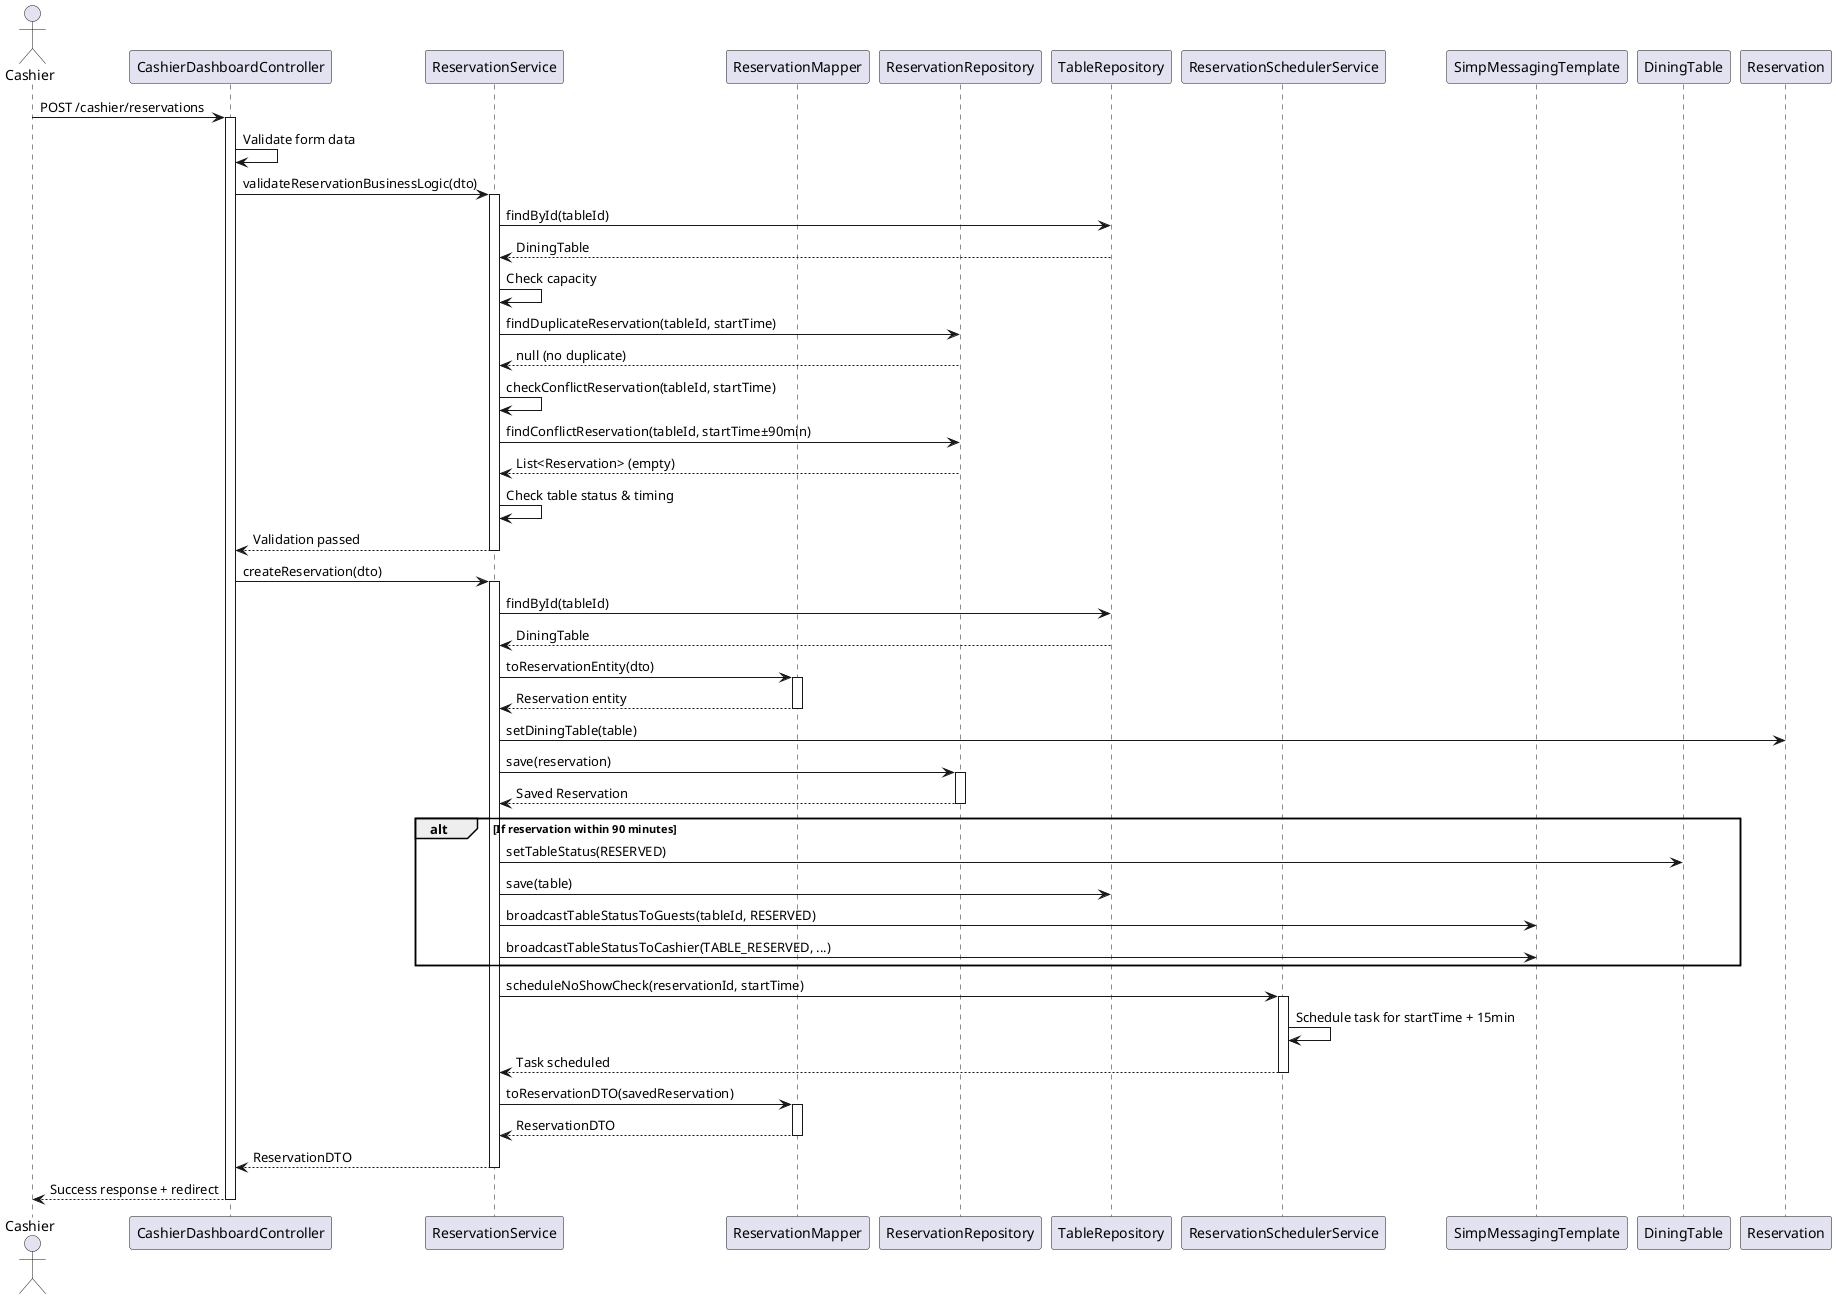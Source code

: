 @startuml Create Reservation Sequence Diagram

actor Cashier
participant "CashierDashboardController" as Controller
participant "ReservationService" as Service
participant "ReservationMapper" as Mapper
participant "ReservationRepository" as Repo
participant "TableRepository" as TableRepo
participant "ReservationSchedulerService" as Scheduler
participant "SimpMessagingTemplate" as WebSocket
participant "DiningTable" as Table
participant "Reservation" as Entity

Cashier -> Controller: POST /cashier/reservations
activate Controller

Controller -> Controller: Validate form data
Controller -> Service: validateReservationBusinessLogic(dto)
activate Service

Service -> TableRepo: findById(tableId)
TableRepo --> Service: DiningTable
Service -> Service: Check capacity
Service -> Repo: findDuplicateReservation(tableId, startTime)
Repo --> Service: null (no duplicate)
Service -> Service: checkConflictReservation(tableId, startTime)
Service -> Repo: findConflictReservation(tableId, startTime±90min)
Repo --> Service: List<Reservation> (empty)
Service -> Service: Check table status & timing
Service --> Controller: Validation passed
deactivate Service

Controller -> Service: createReservation(dto)
activate Service

Service -> TableRepo: findById(tableId)
TableRepo --> Service: DiningTable
Service -> Mapper: toReservationEntity(dto)
activate Mapper
Mapper --> Service: Reservation entity
deactivate Mapper

Service -> Entity: setDiningTable(table)
Service -> Repo: save(reservation)
activate Repo
Repo --> Service: Saved Reservation
deactivate Repo

alt If reservation within 90 minutes
    Service -> Table: setTableStatus(RESERVED)
    Service -> TableRepo: save(table)
    Service -> WebSocket: broadcastTableStatusToGuests(tableId, RESERVED)
    Service -> WebSocket: broadcastTableStatusToCashier(TABLE_RESERVED, ...)
end

Service -> Scheduler: scheduleNoShowCheck(reservationId, startTime)
activate Scheduler
Scheduler -> Scheduler: Schedule task for startTime + 15min
Scheduler --> Service: Task scheduled
deactivate Scheduler

Service -> Mapper: toReservationDTO(savedReservation)
activate Mapper
Mapper --> Service: ReservationDTO
deactivate Mapper

Service --> Controller: ReservationDTO
deactivate Service

Controller --> Cashier: Success response + redirect
deactivate Controller

@enduml
